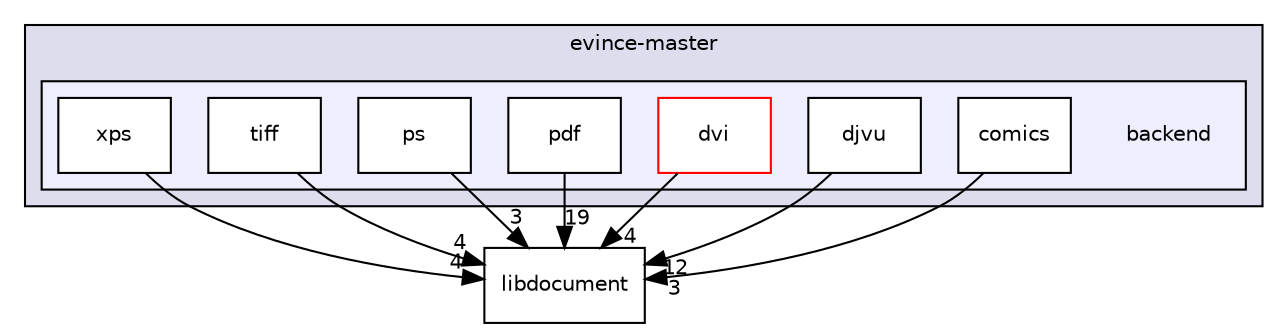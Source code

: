 digraph "evince-master/backend" {
  compound=true
  node [ fontsize="10", fontname="Helvetica"];
  edge [ labelfontsize="10", labelfontname="Helvetica"];
  subgraph clusterdir_3280676015dea8927551146fc343f431 {
    graph [ bgcolor="#ddddee", pencolor="black", label="evince-master" fontname="Helvetica", fontsize="10", URL="dir_3280676015dea8927551146fc343f431.html"]
  subgraph clusterdir_df8aa77a9614fb61c4d7f3b0249f87b4 {
    graph [ bgcolor="#eeeeff", pencolor="black", label="" URL="dir_df8aa77a9614fb61c4d7f3b0249f87b4.html"];
    dir_df8aa77a9614fb61c4d7f3b0249f87b4 [shape=plaintext label="backend"];
    dir_62d5c4fd963ae06962ef732fa75a9902 [shape=box label="comics" color="black" fillcolor="white" style="filled" URL="dir_62d5c4fd963ae06962ef732fa75a9902.html"];
    dir_7f6fea2249a761309a503a3fea81b58a [shape=box label="djvu" color="black" fillcolor="white" style="filled" URL="dir_7f6fea2249a761309a503a3fea81b58a.html"];
    dir_86543262924fc2b5518a210f39a4df54 [shape=box label="dvi" color="red" fillcolor="white" style="filled" URL="dir_86543262924fc2b5518a210f39a4df54.html"];
    dir_84e2aa76b1453f8a5599fb6e12c6cb43 [shape=box label="pdf" color="black" fillcolor="white" style="filled" URL="dir_84e2aa76b1453f8a5599fb6e12c6cb43.html"];
    dir_eaf7f042df72726804915beedf8d811d [shape=box label="ps" color="black" fillcolor="white" style="filled" URL="dir_eaf7f042df72726804915beedf8d811d.html"];
    dir_f91c0c2ccd1873d3fde0d38a68adb014 [shape=box label="tiff" color="black" fillcolor="white" style="filled" URL="dir_f91c0c2ccd1873d3fde0d38a68adb014.html"];
    dir_8faf46932065e0d68934ee0715e31db4 [shape=box label="xps" color="black" fillcolor="white" style="filled" URL="dir_8faf46932065e0d68934ee0715e31db4.html"];
  }
  }
  dir_8afe8fb5d511b91003daab0546f13589 [shape=box label="libdocument" URL="dir_8afe8fb5d511b91003daab0546f13589.html"];
  dir_8faf46932065e0d68934ee0715e31db4->dir_8afe8fb5d511b91003daab0546f13589 [headlabel="4", labeldistance=1.5 headhref="dir_000009_000014.html"];
  dir_eaf7f042df72726804915beedf8d811d->dir_8afe8fb5d511b91003daab0546f13589 [headlabel="3", labeldistance=1.5 headhref="dir_000007_000014.html"];
  dir_84e2aa76b1453f8a5599fb6e12c6cb43->dir_8afe8fb5d511b91003daab0546f13589 [headlabel="19", labeldistance=1.5 headhref="dir_000006_000014.html"];
  dir_f91c0c2ccd1873d3fde0d38a68adb014->dir_8afe8fb5d511b91003daab0546f13589 [headlabel="4", labeldistance=1.5 headhref="dir_000008_000014.html"];
  dir_7f6fea2249a761309a503a3fea81b58a->dir_8afe8fb5d511b91003daab0546f13589 [headlabel="12", labeldistance=1.5 headhref="dir_000003_000014.html"];
  dir_86543262924fc2b5518a210f39a4df54->dir_8afe8fb5d511b91003daab0546f13589 [headlabel="4", labeldistance=1.5 headhref="dir_000004_000014.html"];
  dir_62d5c4fd963ae06962ef732fa75a9902->dir_8afe8fb5d511b91003daab0546f13589 [headlabel="3", labeldistance=1.5 headhref="dir_000002_000014.html"];
}

